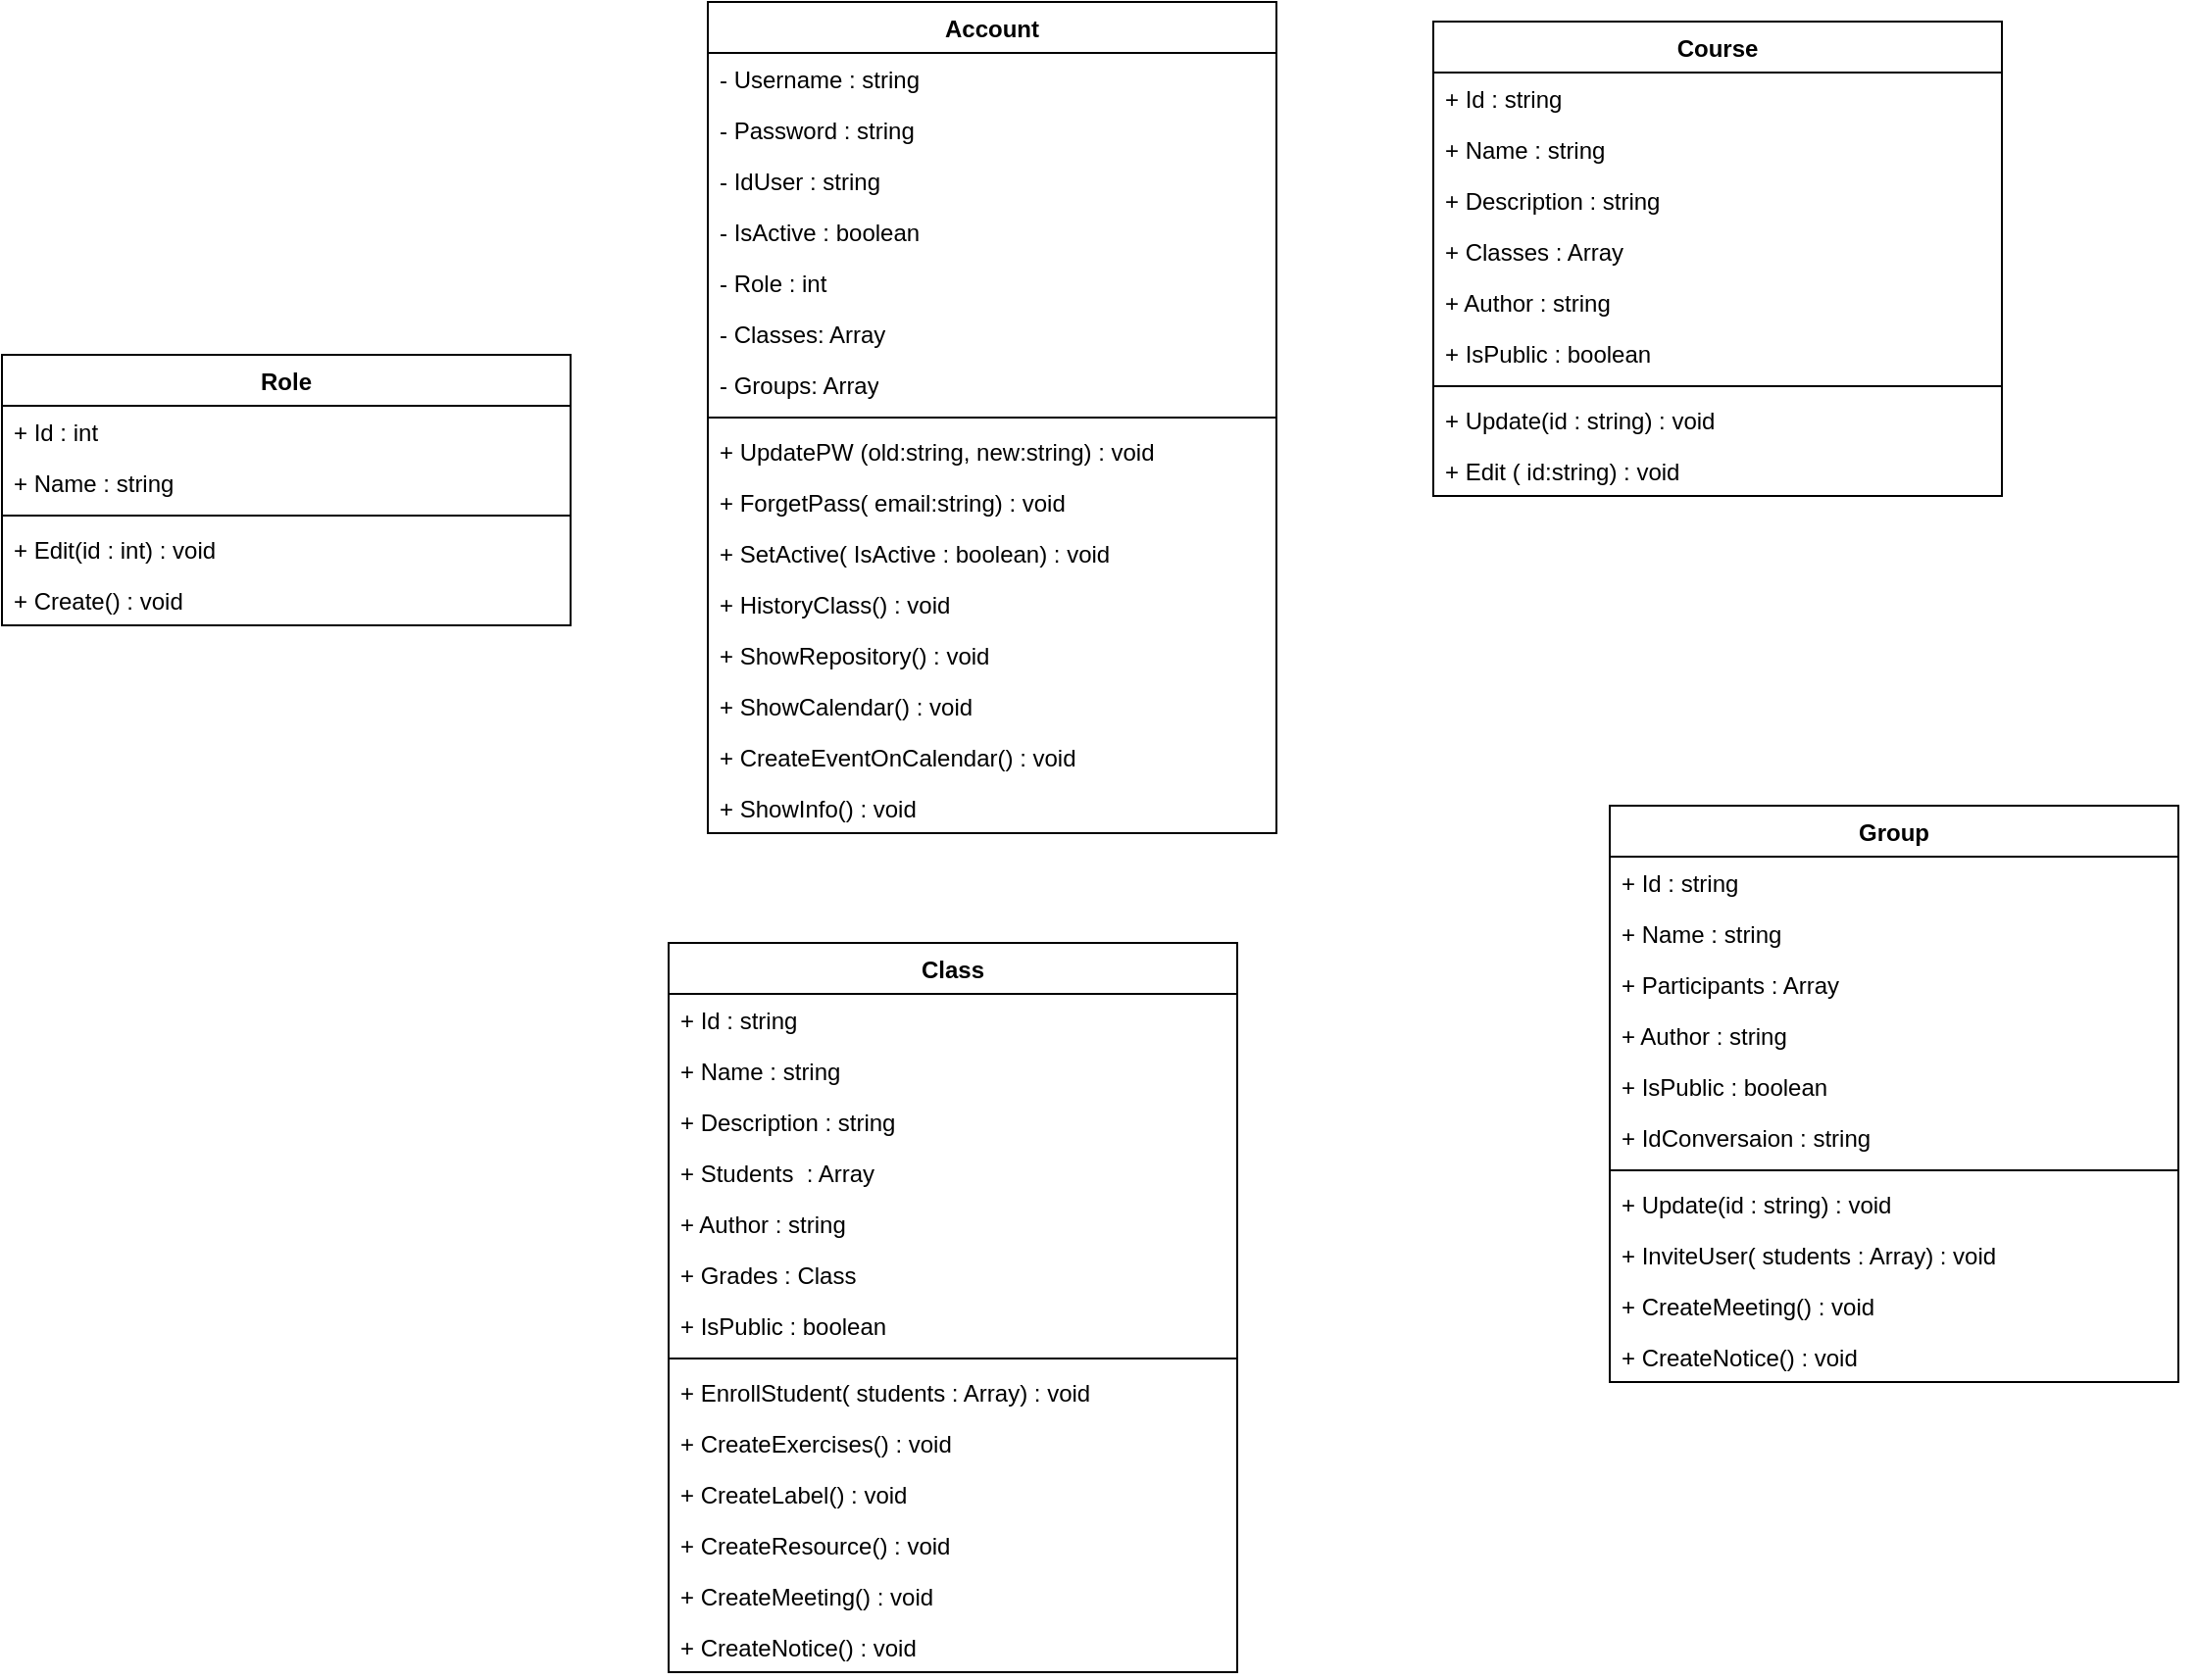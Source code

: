 <mxfile version="21.7.5" type="device">
  <diagram name="Trang-1" id="pIp122wfvNTDJQtJcQI1">
    <mxGraphModel dx="1862" dy="536" grid="1" gridSize="10" guides="1" tooltips="1" connect="1" arrows="1" fold="1" page="1" pageScale="1" pageWidth="827" pageHeight="1169" math="0" shadow="0">
      <root>
        <mxCell id="0" />
        <mxCell id="1" parent="0" />
        <mxCell id="NZyExhEVRdgzdqVEzpn0-1" value="Account" style="swimlane;fontStyle=1;align=center;verticalAlign=top;childLayout=stackLayout;horizontal=1;startSize=26;horizontalStack=0;resizeParent=1;resizeParentMax=0;resizeLast=0;collapsible=1;marginBottom=0;whiteSpace=wrap;html=1;" vertex="1" parent="1">
          <mxGeometry x="100" y="80" width="290" height="424" as="geometry" />
        </mxCell>
        <mxCell id="NZyExhEVRdgzdqVEzpn0-2" value="- Username : string" style="text;strokeColor=none;fillColor=none;align=left;verticalAlign=top;spacingLeft=4;spacingRight=4;overflow=hidden;rotatable=0;points=[[0,0.5],[1,0.5]];portConstraint=eastwest;whiteSpace=wrap;html=1;" vertex="1" parent="NZyExhEVRdgzdqVEzpn0-1">
          <mxGeometry y="26" width="290" height="26" as="geometry" />
        </mxCell>
        <mxCell id="NZyExhEVRdgzdqVEzpn0-5" value="- Password : string" style="text;strokeColor=none;fillColor=none;align=left;verticalAlign=top;spacingLeft=4;spacingRight=4;overflow=hidden;rotatable=0;points=[[0,0.5],[1,0.5]];portConstraint=eastwest;whiteSpace=wrap;html=1;" vertex="1" parent="NZyExhEVRdgzdqVEzpn0-1">
          <mxGeometry y="52" width="290" height="26" as="geometry" />
        </mxCell>
        <mxCell id="NZyExhEVRdgzdqVEzpn0-12" value="- IdUser : string" style="text;strokeColor=none;fillColor=none;align=left;verticalAlign=top;spacingLeft=4;spacingRight=4;overflow=hidden;rotatable=0;points=[[0,0.5],[1,0.5]];portConstraint=eastwest;whiteSpace=wrap;html=1;" vertex="1" parent="NZyExhEVRdgzdqVEzpn0-1">
          <mxGeometry y="78" width="290" height="26" as="geometry" />
        </mxCell>
        <mxCell id="NZyExhEVRdgzdqVEzpn0-6" value="- IsActive : boolean" style="text;strokeColor=none;fillColor=none;align=left;verticalAlign=top;spacingLeft=4;spacingRight=4;overflow=hidden;rotatable=0;points=[[0,0.5],[1,0.5]];portConstraint=eastwest;whiteSpace=wrap;html=1;" vertex="1" parent="NZyExhEVRdgzdqVEzpn0-1">
          <mxGeometry y="104" width="290" height="26" as="geometry" />
        </mxCell>
        <mxCell id="NZyExhEVRdgzdqVEzpn0-7" value="- Role : int" style="text;strokeColor=none;fillColor=none;align=left;verticalAlign=top;spacingLeft=4;spacingRight=4;overflow=hidden;rotatable=0;points=[[0,0.5],[1,0.5]];portConstraint=eastwest;whiteSpace=wrap;html=1;" vertex="1" parent="NZyExhEVRdgzdqVEzpn0-1">
          <mxGeometry y="130" width="290" height="26" as="geometry" />
        </mxCell>
        <mxCell id="NZyExhEVRdgzdqVEzpn0-24" value="- Classes: Array" style="text;strokeColor=none;fillColor=none;align=left;verticalAlign=top;spacingLeft=4;spacingRight=4;overflow=hidden;rotatable=0;points=[[0,0.5],[1,0.5]];portConstraint=eastwest;whiteSpace=wrap;html=1;" vertex="1" parent="NZyExhEVRdgzdqVEzpn0-1">
          <mxGeometry y="156" width="290" height="26" as="geometry" />
        </mxCell>
        <mxCell id="NZyExhEVRdgzdqVEzpn0-25" value="- Groups: Array" style="text;strokeColor=none;fillColor=none;align=left;verticalAlign=top;spacingLeft=4;spacingRight=4;overflow=hidden;rotatable=0;points=[[0,0.5],[1,0.5]];portConstraint=eastwest;whiteSpace=wrap;html=1;" vertex="1" parent="NZyExhEVRdgzdqVEzpn0-1">
          <mxGeometry y="182" width="290" height="26" as="geometry" />
        </mxCell>
        <mxCell id="NZyExhEVRdgzdqVEzpn0-3" value="" style="line;strokeWidth=1;fillColor=none;align=left;verticalAlign=middle;spacingTop=-1;spacingLeft=3;spacingRight=3;rotatable=0;labelPosition=right;points=[];portConstraint=eastwest;strokeColor=inherit;" vertex="1" parent="NZyExhEVRdgzdqVEzpn0-1">
          <mxGeometry y="208" width="290" height="8" as="geometry" />
        </mxCell>
        <mxCell id="NZyExhEVRdgzdqVEzpn0-8" value="+ UpdatePW (old:string, new:string) : void" style="text;strokeColor=none;fillColor=none;align=left;verticalAlign=top;spacingLeft=4;spacingRight=4;overflow=hidden;rotatable=0;points=[[0,0.5],[1,0.5]];portConstraint=eastwest;whiteSpace=wrap;html=1;" vertex="1" parent="NZyExhEVRdgzdqVEzpn0-1">
          <mxGeometry y="216" width="290" height="26" as="geometry" />
        </mxCell>
        <mxCell id="NZyExhEVRdgzdqVEzpn0-9" style="edgeStyle=orthogonalEdgeStyle;rounded=0;orthogonalLoop=1;jettySize=auto;html=1;exitX=1;exitY=0.5;exitDx=0;exitDy=0;" edge="1" parent="NZyExhEVRdgzdqVEzpn0-1" source="NZyExhEVRdgzdqVEzpn0-5" target="NZyExhEVRdgzdqVEzpn0-5">
          <mxGeometry relative="1" as="geometry" />
        </mxCell>
        <mxCell id="NZyExhEVRdgzdqVEzpn0-10" value="+ ForgetPass( email:string) : void" style="text;strokeColor=none;fillColor=none;align=left;verticalAlign=top;spacingLeft=4;spacingRight=4;overflow=hidden;rotatable=0;points=[[0,0.5],[1,0.5]];portConstraint=eastwest;whiteSpace=wrap;html=1;" vertex="1" parent="NZyExhEVRdgzdqVEzpn0-1">
          <mxGeometry y="242" width="290" height="26" as="geometry" />
        </mxCell>
        <mxCell id="NZyExhEVRdgzdqVEzpn0-11" value="+ SetActive( IsActive : boolean) : void" style="text;strokeColor=none;fillColor=none;align=left;verticalAlign=top;spacingLeft=4;spacingRight=4;overflow=hidden;rotatable=0;points=[[0,0.5],[1,0.5]];portConstraint=eastwest;whiteSpace=wrap;html=1;" vertex="1" parent="NZyExhEVRdgzdqVEzpn0-1">
          <mxGeometry y="268" width="290" height="26" as="geometry" />
        </mxCell>
        <mxCell id="NZyExhEVRdgzdqVEzpn0-72" value="+ HistoryClass() : void" style="text;strokeColor=none;fillColor=none;align=left;verticalAlign=top;spacingLeft=4;spacingRight=4;overflow=hidden;rotatable=0;points=[[0,0.5],[1,0.5]];portConstraint=eastwest;whiteSpace=wrap;html=1;" vertex="1" parent="NZyExhEVRdgzdqVEzpn0-1">
          <mxGeometry y="294" width="290" height="26" as="geometry" />
        </mxCell>
        <mxCell id="NZyExhEVRdgzdqVEzpn0-73" value="+ ShowRepository() : void" style="text;strokeColor=none;fillColor=none;align=left;verticalAlign=top;spacingLeft=4;spacingRight=4;overflow=hidden;rotatable=0;points=[[0,0.5],[1,0.5]];portConstraint=eastwest;whiteSpace=wrap;html=1;" vertex="1" parent="NZyExhEVRdgzdqVEzpn0-1">
          <mxGeometry y="320" width="290" height="26" as="geometry" />
        </mxCell>
        <mxCell id="NZyExhEVRdgzdqVEzpn0-74" value="+ ShowCalendar() : void" style="text;strokeColor=none;fillColor=none;align=left;verticalAlign=top;spacingLeft=4;spacingRight=4;overflow=hidden;rotatable=0;points=[[0,0.5],[1,0.5]];portConstraint=eastwest;whiteSpace=wrap;html=1;" vertex="1" parent="NZyExhEVRdgzdqVEzpn0-1">
          <mxGeometry y="346" width="290" height="26" as="geometry" />
        </mxCell>
        <mxCell id="NZyExhEVRdgzdqVEzpn0-75" value="+ CreateEventOnCalendar() : void" style="text;strokeColor=none;fillColor=none;align=left;verticalAlign=top;spacingLeft=4;spacingRight=4;overflow=hidden;rotatable=0;points=[[0,0.5],[1,0.5]];portConstraint=eastwest;whiteSpace=wrap;html=1;" vertex="1" parent="NZyExhEVRdgzdqVEzpn0-1">
          <mxGeometry y="372" width="290" height="26" as="geometry" />
        </mxCell>
        <mxCell id="NZyExhEVRdgzdqVEzpn0-76" value="+ ShowInfo() : void" style="text;strokeColor=none;fillColor=none;align=left;verticalAlign=top;spacingLeft=4;spacingRight=4;overflow=hidden;rotatable=0;points=[[0,0.5],[1,0.5]];portConstraint=eastwest;whiteSpace=wrap;html=1;" vertex="1" parent="NZyExhEVRdgzdqVEzpn0-1">
          <mxGeometry y="398" width="290" height="26" as="geometry" />
        </mxCell>
        <mxCell id="NZyExhEVRdgzdqVEzpn0-13" value="Course" style="swimlane;fontStyle=1;align=center;verticalAlign=top;childLayout=stackLayout;horizontal=1;startSize=26;horizontalStack=0;resizeParent=1;resizeParentMax=0;resizeLast=0;collapsible=1;marginBottom=0;whiteSpace=wrap;html=1;" vertex="1" parent="1">
          <mxGeometry x="470" y="90" width="290" height="242" as="geometry" />
        </mxCell>
        <mxCell id="NZyExhEVRdgzdqVEzpn0-14" value="+ Id : string" style="text;strokeColor=none;fillColor=none;align=left;verticalAlign=top;spacingLeft=4;spacingRight=4;overflow=hidden;rotatable=0;points=[[0,0.5],[1,0.5]];portConstraint=eastwest;whiteSpace=wrap;html=1;" vertex="1" parent="NZyExhEVRdgzdqVEzpn0-13">
          <mxGeometry y="26" width="290" height="26" as="geometry" />
        </mxCell>
        <mxCell id="NZyExhEVRdgzdqVEzpn0-15" value="+ Name : string" style="text;strokeColor=none;fillColor=none;align=left;verticalAlign=top;spacingLeft=4;spacingRight=4;overflow=hidden;rotatable=0;points=[[0,0.5],[1,0.5]];portConstraint=eastwest;whiteSpace=wrap;html=1;" vertex="1" parent="NZyExhEVRdgzdqVEzpn0-13">
          <mxGeometry y="52" width="290" height="26" as="geometry" />
        </mxCell>
        <mxCell id="NZyExhEVRdgzdqVEzpn0-16" value="+ Description : string" style="text;strokeColor=none;fillColor=none;align=left;verticalAlign=top;spacingLeft=4;spacingRight=4;overflow=hidden;rotatable=0;points=[[0,0.5],[1,0.5]];portConstraint=eastwest;whiteSpace=wrap;html=1;" vertex="1" parent="NZyExhEVRdgzdqVEzpn0-13">
          <mxGeometry y="78" width="290" height="26" as="geometry" />
        </mxCell>
        <mxCell id="NZyExhEVRdgzdqVEzpn0-26" value="+ Classes : Array" style="text;strokeColor=none;fillColor=none;align=left;verticalAlign=top;spacingLeft=4;spacingRight=4;overflow=hidden;rotatable=0;points=[[0,0.5],[1,0.5]];portConstraint=eastwest;whiteSpace=wrap;html=1;" vertex="1" parent="NZyExhEVRdgzdqVEzpn0-13">
          <mxGeometry y="104" width="290" height="26" as="geometry" />
        </mxCell>
        <mxCell id="NZyExhEVRdgzdqVEzpn0-18" value="+ Author : string" style="text;strokeColor=none;fillColor=none;align=left;verticalAlign=top;spacingLeft=4;spacingRight=4;overflow=hidden;rotatable=0;points=[[0,0.5],[1,0.5]];portConstraint=eastwest;whiteSpace=wrap;html=1;" vertex="1" parent="NZyExhEVRdgzdqVEzpn0-13">
          <mxGeometry y="130" width="290" height="26" as="geometry" />
        </mxCell>
        <mxCell id="NZyExhEVRdgzdqVEzpn0-38" value="+ IsPublic : boolean" style="text;strokeColor=none;fillColor=none;align=left;verticalAlign=top;spacingLeft=4;spacingRight=4;overflow=hidden;rotatable=0;points=[[0,0.5],[1,0.5]];portConstraint=eastwest;whiteSpace=wrap;html=1;" vertex="1" parent="NZyExhEVRdgzdqVEzpn0-13">
          <mxGeometry y="156" width="290" height="26" as="geometry" />
        </mxCell>
        <mxCell id="NZyExhEVRdgzdqVEzpn0-19" value="" style="line;strokeWidth=1;fillColor=none;align=left;verticalAlign=middle;spacingTop=-1;spacingLeft=3;spacingRight=3;rotatable=0;labelPosition=right;points=[];portConstraint=eastwest;strokeColor=inherit;" vertex="1" parent="NZyExhEVRdgzdqVEzpn0-13">
          <mxGeometry y="182" width="290" height="8" as="geometry" />
        </mxCell>
        <mxCell id="NZyExhEVRdgzdqVEzpn0-20" value="+ Update(id : string) : void" style="text;strokeColor=none;fillColor=none;align=left;verticalAlign=top;spacingLeft=4;spacingRight=4;overflow=hidden;rotatable=0;points=[[0,0.5],[1,0.5]];portConstraint=eastwest;whiteSpace=wrap;html=1;" vertex="1" parent="NZyExhEVRdgzdqVEzpn0-13">
          <mxGeometry y="190" width="290" height="26" as="geometry" />
        </mxCell>
        <mxCell id="NZyExhEVRdgzdqVEzpn0-21" style="edgeStyle=orthogonalEdgeStyle;rounded=0;orthogonalLoop=1;jettySize=auto;html=1;exitX=1;exitY=0.5;exitDx=0;exitDy=0;" edge="1" parent="NZyExhEVRdgzdqVEzpn0-13" source="NZyExhEVRdgzdqVEzpn0-15" target="NZyExhEVRdgzdqVEzpn0-15">
          <mxGeometry relative="1" as="geometry" />
        </mxCell>
        <mxCell id="NZyExhEVRdgzdqVEzpn0-22" value="+ Edit ( id:string) : void" style="text;strokeColor=none;fillColor=none;align=left;verticalAlign=top;spacingLeft=4;spacingRight=4;overflow=hidden;rotatable=0;points=[[0,0.5],[1,0.5]];portConstraint=eastwest;whiteSpace=wrap;html=1;" vertex="1" parent="NZyExhEVRdgzdqVEzpn0-13">
          <mxGeometry y="216" width="290" height="26" as="geometry" />
        </mxCell>
        <mxCell id="NZyExhEVRdgzdqVEzpn0-27" value="Class" style="swimlane;fontStyle=1;align=center;verticalAlign=top;childLayout=stackLayout;horizontal=1;startSize=26;horizontalStack=0;resizeParent=1;resizeParentMax=0;resizeLast=0;collapsible=1;marginBottom=0;whiteSpace=wrap;html=1;" vertex="1" parent="1">
          <mxGeometry x="80" y="560" width="290" height="372" as="geometry" />
        </mxCell>
        <mxCell id="NZyExhEVRdgzdqVEzpn0-28" value="+ Id : string" style="text;strokeColor=none;fillColor=none;align=left;verticalAlign=top;spacingLeft=4;spacingRight=4;overflow=hidden;rotatable=0;points=[[0,0.5],[1,0.5]];portConstraint=eastwest;whiteSpace=wrap;html=1;" vertex="1" parent="NZyExhEVRdgzdqVEzpn0-27">
          <mxGeometry y="26" width="290" height="26" as="geometry" />
        </mxCell>
        <mxCell id="NZyExhEVRdgzdqVEzpn0-29" value="+ Name : string" style="text;strokeColor=none;fillColor=none;align=left;verticalAlign=top;spacingLeft=4;spacingRight=4;overflow=hidden;rotatable=0;points=[[0,0.5],[1,0.5]];portConstraint=eastwest;whiteSpace=wrap;html=1;" vertex="1" parent="NZyExhEVRdgzdqVEzpn0-27">
          <mxGeometry y="52" width="290" height="26" as="geometry" />
        </mxCell>
        <mxCell id="NZyExhEVRdgzdqVEzpn0-30" value="+ Description : string" style="text;strokeColor=none;fillColor=none;align=left;verticalAlign=top;spacingLeft=4;spacingRight=4;overflow=hidden;rotatable=0;points=[[0,0.5],[1,0.5]];portConstraint=eastwest;whiteSpace=wrap;html=1;" vertex="1" parent="NZyExhEVRdgzdqVEzpn0-27">
          <mxGeometry y="78" width="290" height="26" as="geometry" />
        </mxCell>
        <mxCell id="NZyExhEVRdgzdqVEzpn0-31" value="+ Students&amp;nbsp; : Array" style="text;strokeColor=none;fillColor=none;align=left;verticalAlign=top;spacingLeft=4;spacingRight=4;overflow=hidden;rotatable=0;points=[[0,0.5],[1,0.5]];portConstraint=eastwest;whiteSpace=wrap;html=1;" vertex="1" parent="NZyExhEVRdgzdqVEzpn0-27">
          <mxGeometry y="104" width="290" height="26" as="geometry" />
        </mxCell>
        <mxCell id="NZyExhEVRdgzdqVEzpn0-32" value="+ Author : string" style="text;strokeColor=none;fillColor=none;align=left;verticalAlign=top;spacingLeft=4;spacingRight=4;overflow=hidden;rotatable=0;points=[[0,0.5],[1,0.5]];portConstraint=eastwest;whiteSpace=wrap;html=1;" vertex="1" parent="NZyExhEVRdgzdqVEzpn0-27">
          <mxGeometry y="130" width="290" height="26" as="geometry" />
        </mxCell>
        <mxCell id="NZyExhEVRdgzdqVEzpn0-51" value="+ Grades : Class&amp;nbsp;" style="text;strokeColor=none;fillColor=none;align=left;verticalAlign=top;spacingLeft=4;spacingRight=4;overflow=hidden;rotatable=0;points=[[0,0.5],[1,0.5]];portConstraint=eastwest;whiteSpace=wrap;html=1;" vertex="1" parent="NZyExhEVRdgzdqVEzpn0-27">
          <mxGeometry y="156" width="290" height="26" as="geometry" />
        </mxCell>
        <mxCell id="NZyExhEVRdgzdqVEzpn0-50" value="+ IsPublic : boolean" style="text;strokeColor=none;fillColor=none;align=left;verticalAlign=top;spacingLeft=4;spacingRight=4;overflow=hidden;rotatable=0;points=[[0,0.5],[1,0.5]];portConstraint=eastwest;whiteSpace=wrap;html=1;" vertex="1" parent="NZyExhEVRdgzdqVEzpn0-27">
          <mxGeometry y="182" width="290" height="26" as="geometry" />
        </mxCell>
        <mxCell id="NZyExhEVRdgzdqVEzpn0-33" value="" style="line;strokeWidth=1;fillColor=none;align=left;verticalAlign=middle;spacingTop=-1;spacingLeft=3;spacingRight=3;rotatable=0;labelPosition=right;points=[];portConstraint=eastwest;strokeColor=inherit;" vertex="1" parent="NZyExhEVRdgzdqVEzpn0-27">
          <mxGeometry y="208" width="290" height="8" as="geometry" />
        </mxCell>
        <mxCell id="NZyExhEVRdgzdqVEzpn0-35" style="edgeStyle=orthogonalEdgeStyle;rounded=0;orthogonalLoop=1;jettySize=auto;html=1;exitX=1;exitY=0.5;exitDx=0;exitDy=0;" edge="1" parent="NZyExhEVRdgzdqVEzpn0-27" source="NZyExhEVRdgzdqVEzpn0-29" target="NZyExhEVRdgzdqVEzpn0-29">
          <mxGeometry relative="1" as="geometry" />
        </mxCell>
        <mxCell id="NZyExhEVRdgzdqVEzpn0-36" value="+&amp;nbsp;EnrollStudent( students : Array) : void" style="text;strokeColor=none;fillColor=none;align=left;verticalAlign=top;spacingLeft=4;spacingRight=4;overflow=hidden;rotatable=0;points=[[0,0.5],[1,0.5]];portConstraint=eastwest;whiteSpace=wrap;html=1;" vertex="1" parent="NZyExhEVRdgzdqVEzpn0-27">
          <mxGeometry y="216" width="290" height="26" as="geometry" />
        </mxCell>
        <mxCell id="NZyExhEVRdgzdqVEzpn0-52" value="+&amp;nbsp;CreateExercises() : void" style="text;strokeColor=none;fillColor=none;align=left;verticalAlign=top;spacingLeft=4;spacingRight=4;overflow=hidden;rotatable=0;points=[[0,0.5],[1,0.5]];portConstraint=eastwest;whiteSpace=wrap;html=1;" vertex="1" parent="NZyExhEVRdgzdqVEzpn0-27">
          <mxGeometry y="242" width="290" height="26" as="geometry" />
        </mxCell>
        <mxCell id="NZyExhEVRdgzdqVEzpn0-53" value="+ CreateLabel() : void" style="text;strokeColor=none;fillColor=none;align=left;verticalAlign=top;spacingLeft=4;spacingRight=4;overflow=hidden;rotatable=0;points=[[0,0.5],[1,0.5]];portConstraint=eastwest;whiteSpace=wrap;html=1;" vertex="1" parent="NZyExhEVRdgzdqVEzpn0-27">
          <mxGeometry y="268" width="290" height="26" as="geometry" />
        </mxCell>
        <mxCell id="NZyExhEVRdgzdqVEzpn0-54" value="+ CreateResource() : void" style="text;strokeColor=none;fillColor=none;align=left;verticalAlign=top;spacingLeft=4;spacingRight=4;overflow=hidden;rotatable=0;points=[[0,0.5],[1,0.5]];portConstraint=eastwest;whiteSpace=wrap;html=1;" vertex="1" parent="NZyExhEVRdgzdqVEzpn0-27">
          <mxGeometry y="294" width="290" height="26" as="geometry" />
        </mxCell>
        <mxCell id="NZyExhEVRdgzdqVEzpn0-71" value="+ CreateMeeting() : void" style="text;strokeColor=none;fillColor=none;align=left;verticalAlign=top;spacingLeft=4;spacingRight=4;overflow=hidden;rotatable=0;points=[[0,0.5],[1,0.5]];portConstraint=eastwest;whiteSpace=wrap;html=1;" vertex="1" parent="NZyExhEVRdgzdqVEzpn0-27">
          <mxGeometry y="320" width="290" height="26" as="geometry" />
        </mxCell>
        <mxCell id="NZyExhEVRdgzdqVEzpn0-89" value="+ CreateNotice() : void" style="text;strokeColor=none;fillColor=none;align=left;verticalAlign=top;spacingLeft=4;spacingRight=4;overflow=hidden;rotatable=0;points=[[0,0.5],[1,0.5]];portConstraint=eastwest;whiteSpace=wrap;html=1;" vertex="1" parent="NZyExhEVRdgzdqVEzpn0-27">
          <mxGeometry y="346" width="290" height="26" as="geometry" />
        </mxCell>
        <mxCell id="NZyExhEVRdgzdqVEzpn0-55" value="Group" style="swimlane;fontStyle=1;align=center;verticalAlign=top;childLayout=stackLayout;horizontal=1;startSize=26;horizontalStack=0;resizeParent=1;resizeParentMax=0;resizeLast=0;collapsible=1;marginBottom=0;whiteSpace=wrap;html=1;" vertex="1" parent="1">
          <mxGeometry x="560" y="490" width="290" height="294" as="geometry">
            <mxRectangle x="560" y="490" width="80" height="30" as="alternateBounds" />
          </mxGeometry>
        </mxCell>
        <mxCell id="NZyExhEVRdgzdqVEzpn0-56" value="+ Id : string" style="text;strokeColor=none;fillColor=none;align=left;verticalAlign=top;spacingLeft=4;spacingRight=4;overflow=hidden;rotatable=0;points=[[0,0.5],[1,0.5]];portConstraint=eastwest;whiteSpace=wrap;html=1;" vertex="1" parent="NZyExhEVRdgzdqVEzpn0-55">
          <mxGeometry y="26" width="290" height="26" as="geometry" />
        </mxCell>
        <mxCell id="NZyExhEVRdgzdqVEzpn0-57" value="+ Name : string" style="text;strokeColor=none;fillColor=none;align=left;verticalAlign=top;spacingLeft=4;spacingRight=4;overflow=hidden;rotatable=0;points=[[0,0.5],[1,0.5]];portConstraint=eastwest;whiteSpace=wrap;html=1;" vertex="1" parent="NZyExhEVRdgzdqVEzpn0-55">
          <mxGeometry y="52" width="290" height="26" as="geometry" />
        </mxCell>
        <mxCell id="NZyExhEVRdgzdqVEzpn0-59" value="+ Participants : Array" style="text;strokeColor=none;fillColor=none;align=left;verticalAlign=top;spacingLeft=4;spacingRight=4;overflow=hidden;rotatable=0;points=[[0,0.5],[1,0.5]];portConstraint=eastwest;whiteSpace=wrap;html=1;" vertex="1" parent="NZyExhEVRdgzdqVEzpn0-55">
          <mxGeometry y="78" width="290" height="26" as="geometry" />
        </mxCell>
        <mxCell id="NZyExhEVRdgzdqVEzpn0-60" value="+ Author : string" style="text;strokeColor=none;fillColor=none;align=left;verticalAlign=top;spacingLeft=4;spacingRight=4;overflow=hidden;rotatable=0;points=[[0,0.5],[1,0.5]];portConstraint=eastwest;whiteSpace=wrap;html=1;" vertex="1" parent="NZyExhEVRdgzdqVEzpn0-55">
          <mxGeometry y="104" width="290" height="26" as="geometry" />
        </mxCell>
        <mxCell id="NZyExhEVRdgzdqVEzpn0-62" value="+ IsPublic : boolean" style="text;strokeColor=none;fillColor=none;align=left;verticalAlign=top;spacingLeft=4;spacingRight=4;overflow=hidden;rotatable=0;points=[[0,0.5],[1,0.5]];portConstraint=eastwest;whiteSpace=wrap;html=1;" vertex="1" parent="NZyExhEVRdgzdqVEzpn0-55">
          <mxGeometry y="130" width="290" height="26" as="geometry" />
        </mxCell>
        <mxCell id="NZyExhEVRdgzdqVEzpn0-70" value="+ IdConversaion : string" style="text;strokeColor=none;fillColor=none;align=left;verticalAlign=top;spacingLeft=4;spacingRight=4;overflow=hidden;rotatable=0;points=[[0,0.5],[1,0.5]];portConstraint=eastwest;whiteSpace=wrap;html=1;" vertex="1" parent="NZyExhEVRdgzdqVEzpn0-55">
          <mxGeometry y="156" width="290" height="26" as="geometry" />
        </mxCell>
        <mxCell id="NZyExhEVRdgzdqVEzpn0-63" value="" style="line;strokeWidth=1;fillColor=none;align=left;verticalAlign=middle;spacingTop=-1;spacingLeft=3;spacingRight=3;rotatable=0;labelPosition=right;points=[];portConstraint=eastwest;strokeColor=inherit;" vertex="1" parent="NZyExhEVRdgzdqVEzpn0-55">
          <mxGeometry y="182" width="290" height="8" as="geometry" />
        </mxCell>
        <mxCell id="NZyExhEVRdgzdqVEzpn0-64" value="+ Update(id : string) : void" style="text;strokeColor=none;fillColor=none;align=left;verticalAlign=top;spacingLeft=4;spacingRight=4;overflow=hidden;rotatable=0;points=[[0,0.5],[1,0.5]];portConstraint=eastwest;whiteSpace=wrap;html=1;" vertex="1" parent="NZyExhEVRdgzdqVEzpn0-55">
          <mxGeometry y="190" width="290" height="26" as="geometry" />
        </mxCell>
        <mxCell id="NZyExhEVRdgzdqVEzpn0-65" style="edgeStyle=orthogonalEdgeStyle;rounded=0;orthogonalLoop=1;jettySize=auto;html=1;exitX=1;exitY=0.5;exitDx=0;exitDy=0;" edge="1" parent="NZyExhEVRdgzdqVEzpn0-55" source="NZyExhEVRdgzdqVEzpn0-57" target="NZyExhEVRdgzdqVEzpn0-57">
          <mxGeometry relative="1" as="geometry" />
        </mxCell>
        <mxCell id="NZyExhEVRdgzdqVEzpn0-66" value="+ InviteUser( students : Array) : void" style="text;strokeColor=none;fillColor=none;align=left;verticalAlign=top;spacingLeft=4;spacingRight=4;overflow=hidden;rotatable=0;points=[[0,0.5],[1,0.5]];portConstraint=eastwest;whiteSpace=wrap;html=1;" vertex="1" parent="NZyExhEVRdgzdqVEzpn0-55">
          <mxGeometry y="216" width="290" height="26" as="geometry" />
        </mxCell>
        <mxCell id="NZyExhEVRdgzdqVEzpn0-67" value="+&amp;nbsp;CreateMeeting() : void" style="text;strokeColor=none;fillColor=none;align=left;verticalAlign=top;spacingLeft=4;spacingRight=4;overflow=hidden;rotatable=0;points=[[0,0.5],[1,0.5]];portConstraint=eastwest;whiteSpace=wrap;html=1;" vertex="1" parent="NZyExhEVRdgzdqVEzpn0-55">
          <mxGeometry y="242" width="290" height="26" as="geometry" />
        </mxCell>
        <mxCell id="NZyExhEVRdgzdqVEzpn0-68" value="+ CreateNotice() : void" style="text;strokeColor=none;fillColor=none;align=left;verticalAlign=top;spacingLeft=4;spacingRight=4;overflow=hidden;rotatable=0;points=[[0,0.5],[1,0.5]];portConstraint=eastwest;whiteSpace=wrap;html=1;" vertex="1" parent="NZyExhEVRdgzdqVEzpn0-55">
          <mxGeometry y="268" width="290" height="26" as="geometry" />
        </mxCell>
        <mxCell id="NZyExhEVRdgzdqVEzpn0-77" value="Role" style="swimlane;fontStyle=1;align=center;verticalAlign=top;childLayout=stackLayout;horizontal=1;startSize=26;horizontalStack=0;resizeParent=1;resizeParentMax=0;resizeLast=0;collapsible=1;marginBottom=0;whiteSpace=wrap;html=1;" vertex="1" parent="1">
          <mxGeometry x="-260" y="260" width="290" height="138" as="geometry" />
        </mxCell>
        <mxCell id="NZyExhEVRdgzdqVEzpn0-78" value="+ Id : int" style="text;strokeColor=none;fillColor=none;align=left;verticalAlign=top;spacingLeft=4;spacingRight=4;overflow=hidden;rotatable=0;points=[[0,0.5],[1,0.5]];portConstraint=eastwest;whiteSpace=wrap;html=1;" vertex="1" parent="NZyExhEVRdgzdqVEzpn0-77">
          <mxGeometry y="26" width="290" height="26" as="geometry" />
        </mxCell>
        <mxCell id="NZyExhEVRdgzdqVEzpn0-79" value="+ Name : string" style="text;strokeColor=none;fillColor=none;align=left;verticalAlign=top;spacingLeft=4;spacingRight=4;overflow=hidden;rotatable=0;points=[[0,0.5],[1,0.5]];portConstraint=eastwest;whiteSpace=wrap;html=1;" vertex="1" parent="NZyExhEVRdgzdqVEzpn0-77">
          <mxGeometry y="52" width="290" height="26" as="geometry" />
        </mxCell>
        <mxCell id="NZyExhEVRdgzdqVEzpn0-84" value="" style="line;strokeWidth=1;fillColor=none;align=left;verticalAlign=middle;spacingTop=-1;spacingLeft=3;spacingRight=3;rotatable=0;labelPosition=right;points=[];portConstraint=eastwest;strokeColor=inherit;" vertex="1" parent="NZyExhEVRdgzdqVEzpn0-77">
          <mxGeometry y="78" width="290" height="8" as="geometry" />
        </mxCell>
        <mxCell id="NZyExhEVRdgzdqVEzpn0-85" value="+ Edit(id : int) : void" style="text;strokeColor=none;fillColor=none;align=left;verticalAlign=top;spacingLeft=4;spacingRight=4;overflow=hidden;rotatable=0;points=[[0,0.5],[1,0.5]];portConstraint=eastwest;whiteSpace=wrap;html=1;" vertex="1" parent="NZyExhEVRdgzdqVEzpn0-77">
          <mxGeometry y="86" width="290" height="26" as="geometry" />
        </mxCell>
        <mxCell id="NZyExhEVRdgzdqVEzpn0-86" style="edgeStyle=orthogonalEdgeStyle;rounded=0;orthogonalLoop=1;jettySize=auto;html=1;exitX=1;exitY=0.5;exitDx=0;exitDy=0;" edge="1" parent="NZyExhEVRdgzdqVEzpn0-77" source="NZyExhEVRdgzdqVEzpn0-79" target="NZyExhEVRdgzdqVEzpn0-79">
          <mxGeometry relative="1" as="geometry" />
        </mxCell>
        <mxCell id="NZyExhEVRdgzdqVEzpn0-88" value="+ Create() : void" style="text;strokeColor=none;fillColor=none;align=left;verticalAlign=top;spacingLeft=4;spacingRight=4;overflow=hidden;rotatable=0;points=[[0,0.5],[1,0.5]];portConstraint=eastwest;whiteSpace=wrap;html=1;" vertex="1" parent="NZyExhEVRdgzdqVEzpn0-77">
          <mxGeometry y="112" width="290" height="26" as="geometry" />
        </mxCell>
      </root>
    </mxGraphModel>
  </diagram>
</mxfile>
